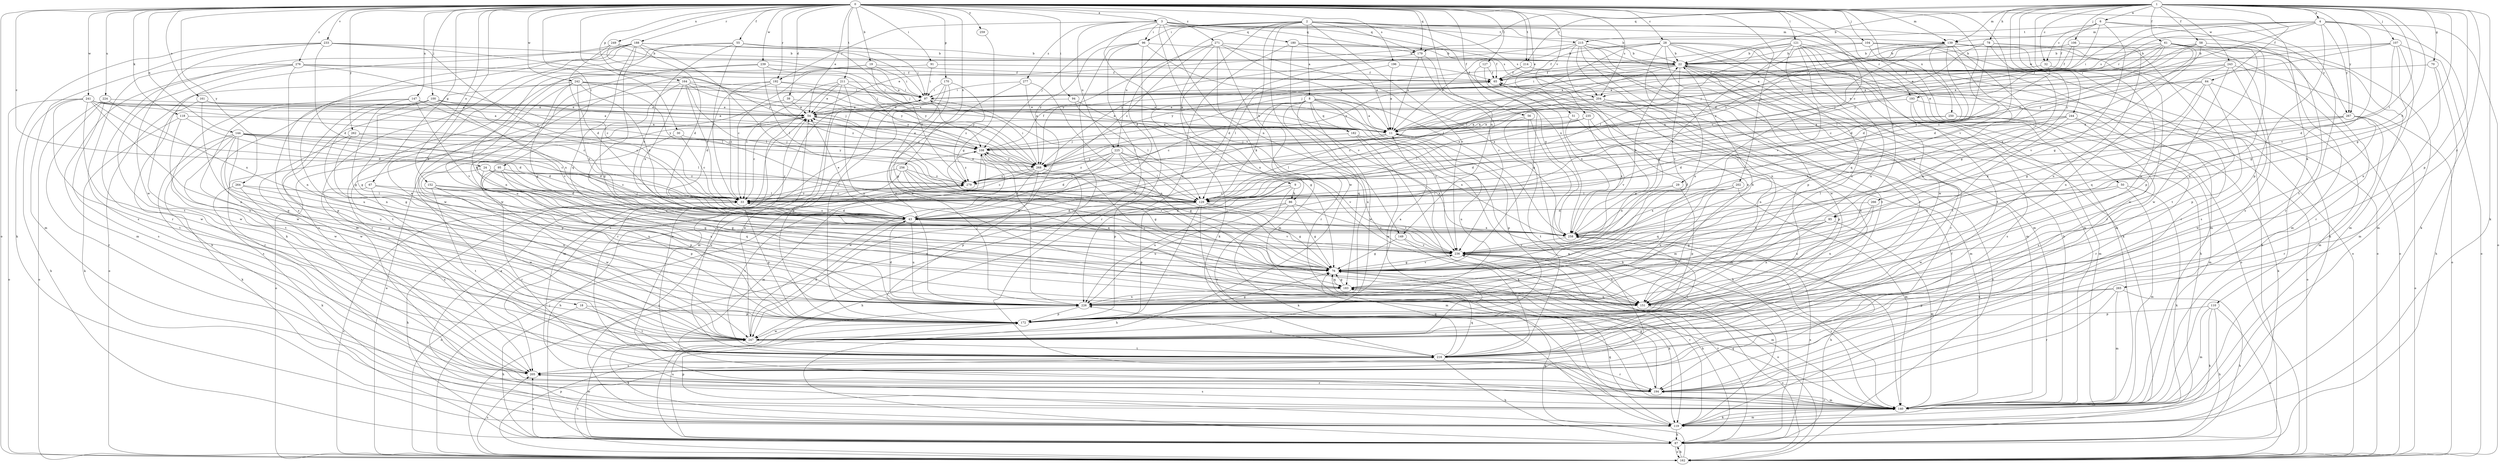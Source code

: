 strict digraph  {
0;
1;
2;
3;
4;
6;
8;
9;
11;
18;
19;
22;
24;
28;
29;
30;
32;
33;
39;
43;
50;
51;
54;
55;
56;
58;
61;
64;
65;
67;
70;
76;
78;
85;
86;
87;
91;
94;
95;
96;
97;
100;
104;
106;
107;
108;
110;
118;
119;
121;
127;
129;
139;
140;
144;
147;
149;
151;
152;
161;
162;
164;
170;
172;
179;
180;
182;
183;
188;
192;
193;
194;
196;
202;
204;
205;
211;
214;
215;
216;
224;
225;
226;
233;
235;
236;
239;
241;
242;
243;
244;
247;
249;
250;
256;
258;
259;
262;
264;
265;
266;
267;
268;
271;
276;
277;
279;
0 -> 3  [label=a];
0 -> 18  [label=b];
0 -> 19  [label=b];
0 -> 24  [label=c];
0 -> 28  [label=c];
0 -> 29  [label=c];
0 -> 30  [label=c];
0 -> 39  [label=d];
0 -> 50  [label=e];
0 -> 51  [label=e];
0 -> 54  [label=e];
0 -> 55  [label=f];
0 -> 56  [label=f];
0 -> 67  [label=g];
0 -> 91  [label=i];
0 -> 94  [label=i];
0 -> 95  [label=i];
0 -> 100  [label=j];
0 -> 104  [label=j];
0 -> 110  [label=k];
0 -> 118  [label=k];
0 -> 121  [label=l];
0 -> 127  [label=l];
0 -> 139  [label=m];
0 -> 144  [label=n];
0 -> 147  [label=n];
0 -> 149  [label=n];
0 -> 152  [label=o];
0 -> 161  [label=o];
0 -> 162  [label=o];
0 -> 164  [label=p];
0 -> 170  [label=p];
0 -> 179  [label=q];
0 -> 188  [label=r];
0 -> 192  [label=r];
0 -> 196  [label=s];
0 -> 202  [label=s];
0 -> 204  [label=s];
0 -> 211  [label=t];
0 -> 214  [label=t];
0 -> 224  [label=u];
0 -> 233  [label=v];
0 -> 235  [label=v];
0 -> 236  [label=v];
0 -> 239  [label=w];
0 -> 241  [label=w];
0 -> 242  [label=w];
0 -> 249  [label=x];
0 -> 250  [label=x];
0 -> 256  [label=x];
0 -> 258  [label=x];
0 -> 259  [label=y];
0 -> 262  [label=y];
0 -> 264  [label=y];
0 -> 271  [label=z];
0 -> 276  [label=z];
1 -> 4  [label=a];
1 -> 6  [label=a];
1 -> 22  [label=b];
1 -> 32  [label=c];
1 -> 58  [label=f];
1 -> 61  [label=f];
1 -> 64  [label=f];
1 -> 70  [label=g];
1 -> 76  [label=g];
1 -> 78  [label=h];
1 -> 85  [label=h];
1 -> 106  [label=j];
1 -> 107  [label=j];
1 -> 119  [label=k];
1 -> 129  [label=l];
1 -> 139  [label=m];
1 -> 172  [label=p];
1 -> 179  [label=q];
1 -> 214  [label=t];
1 -> 243  [label=w];
1 -> 244  [label=w];
1 -> 247  [label=w];
1 -> 265  [label=y];
1 -> 266  [label=y];
1 -> 267  [label=y];
2 -> 8  [label=a];
2 -> 9  [label=a];
2 -> 22  [label=b];
2 -> 43  [label=d];
2 -> 85  [label=h];
2 -> 86  [label=h];
2 -> 96  [label=i];
2 -> 108  [label=j];
2 -> 179  [label=q];
2 -> 204  [label=s];
2 -> 225  [label=u];
2 -> 236  [label=v];
2 -> 247  [label=w];
2 -> 258  [label=x];
2 -> 267  [label=y];
3 -> 96  [label=i];
3 -> 139  [label=m];
3 -> 149  [label=n];
3 -> 151  [label=n];
3 -> 179  [label=q];
3 -> 180  [label=q];
3 -> 192  [label=r];
3 -> 193  [label=r];
3 -> 204  [label=s];
3 -> 215  [label=t];
3 -> 225  [label=u];
3 -> 236  [label=v];
3 -> 277  [label=z];
4 -> 97  [label=i];
4 -> 119  [label=k];
4 -> 139  [label=m];
4 -> 162  [label=o];
4 -> 172  [label=p];
4 -> 193  [label=r];
4 -> 204  [label=s];
4 -> 236  [label=v];
4 -> 267  [label=y];
4 -> 279  [label=z];
6 -> 11  [label=a];
6 -> 32  [label=c];
6 -> 65  [label=f];
6 -> 76  [label=g];
6 -> 194  [label=r];
6 -> 215  [label=t];
6 -> 216  [label=t];
8 -> 11  [label=a];
8 -> 33  [label=c];
8 -> 54  [label=e];
8 -> 119  [label=k];
8 -> 129  [label=l];
8 -> 140  [label=m];
8 -> 182  [label=q];
8 -> 183  [label=q];
8 -> 226  [label=u];
8 -> 236  [label=v];
8 -> 247  [label=w];
9 -> 33  [label=c];
9 -> 86  [label=h];
9 -> 119  [label=k];
9 -> 226  [label=u];
11 -> 108  [label=j];
11 -> 129  [label=l];
11 -> 172  [label=p];
11 -> 226  [label=u];
18 -> 87  [label=h];
18 -> 172  [label=p];
18 -> 216  [label=t];
19 -> 33  [label=c];
19 -> 65  [label=f];
19 -> 97  [label=i];
19 -> 194  [label=r];
19 -> 279  [label=z];
22 -> 65  [label=f];
22 -> 87  [label=h];
22 -> 97  [label=i];
22 -> 129  [label=l];
22 -> 162  [label=o];
22 -> 194  [label=r];
22 -> 216  [label=t];
22 -> 236  [label=v];
22 -> 268  [label=y];
24 -> 33  [label=c];
24 -> 43  [label=d];
24 -> 183  [label=q];
24 -> 226  [label=u];
24 -> 279  [label=z];
28 -> 22  [label=b];
28 -> 54  [label=e];
28 -> 65  [label=f];
28 -> 87  [label=h];
28 -> 119  [label=k];
28 -> 129  [label=l];
28 -> 140  [label=m];
28 -> 151  [label=n];
28 -> 216  [label=t];
28 -> 226  [label=u];
29 -> 129  [label=l];
29 -> 172  [label=p];
29 -> 258  [label=x];
30 -> 33  [label=c];
30 -> 108  [label=j];
30 -> 172  [label=p];
32 -> 33  [label=c];
32 -> 65  [label=f];
32 -> 247  [label=w];
33 -> 43  [label=d];
33 -> 87  [label=h];
33 -> 172  [label=p];
33 -> 279  [label=z];
39 -> 11  [label=a];
39 -> 54  [label=e];
39 -> 194  [label=r];
43 -> 33  [label=c];
43 -> 54  [label=e];
43 -> 162  [label=o];
43 -> 226  [label=u];
43 -> 236  [label=v];
43 -> 258  [label=x];
50 -> 119  [label=k];
50 -> 129  [label=l];
50 -> 140  [label=m];
50 -> 247  [label=w];
51 -> 11  [label=a];
51 -> 76  [label=g];
51 -> 236  [label=v];
54 -> 11  [label=a];
54 -> 33  [label=c];
54 -> 162  [label=o];
55 -> 22  [label=b];
55 -> 33  [label=c];
55 -> 97  [label=i];
55 -> 108  [label=j];
55 -> 183  [label=q];
55 -> 247  [label=w];
55 -> 258  [label=x];
56 -> 11  [label=a];
56 -> 87  [label=h];
56 -> 140  [label=m];
56 -> 216  [label=t];
58 -> 11  [label=a];
58 -> 22  [label=b];
58 -> 43  [label=d];
58 -> 97  [label=i];
58 -> 140  [label=m];
58 -> 151  [label=n];
58 -> 172  [label=p];
61 -> 11  [label=a];
61 -> 22  [label=b];
61 -> 33  [label=c];
61 -> 54  [label=e];
61 -> 140  [label=m];
61 -> 194  [label=r];
61 -> 205  [label=s];
61 -> 236  [label=v];
61 -> 258  [label=x];
61 -> 268  [label=y];
64 -> 54  [label=e];
64 -> 76  [label=g];
64 -> 97  [label=i];
64 -> 140  [label=m];
64 -> 172  [label=p];
64 -> 183  [label=q];
65 -> 97  [label=i];
65 -> 247  [label=w];
65 -> 258  [label=x];
67 -> 76  [label=g];
67 -> 129  [label=l];
67 -> 205  [label=s];
67 -> 247  [label=w];
70 -> 65  [label=f];
70 -> 87  [label=h];
70 -> 140  [label=m];
76 -> 108  [label=j];
76 -> 119  [label=k];
76 -> 140  [label=m];
76 -> 183  [label=q];
76 -> 236  [label=v];
78 -> 22  [label=b];
78 -> 43  [label=d];
78 -> 76  [label=g];
78 -> 108  [label=j];
78 -> 140  [label=m];
78 -> 216  [label=t];
78 -> 268  [label=y];
85 -> 76  [label=g];
85 -> 140  [label=m];
85 -> 151  [label=n];
85 -> 226  [label=u];
85 -> 258  [label=x];
86 -> 43  [label=d];
86 -> 76  [label=g];
86 -> 216  [label=t];
86 -> 226  [label=u];
86 -> 236  [label=v];
87 -> 162  [label=o];
87 -> 205  [label=s];
87 -> 226  [label=u];
87 -> 236  [label=v];
87 -> 247  [label=w];
87 -> 258  [label=x];
91 -> 65  [label=f];
91 -> 97  [label=i];
91 -> 247  [label=w];
94 -> 54  [label=e];
94 -> 76  [label=g];
94 -> 129  [label=l];
95 -> 172  [label=p];
95 -> 194  [label=r];
95 -> 226  [label=u];
95 -> 236  [label=v];
95 -> 279  [label=z];
96 -> 22  [label=b];
96 -> 162  [label=o];
96 -> 194  [label=r];
96 -> 247  [label=w];
96 -> 258  [label=x];
96 -> 268  [label=y];
97 -> 54  [label=e];
97 -> 129  [label=l];
97 -> 140  [label=m];
97 -> 172  [label=p];
97 -> 216  [label=t];
100 -> 11  [label=a];
100 -> 33  [label=c];
100 -> 54  [label=e];
100 -> 76  [label=g];
100 -> 151  [label=n];
100 -> 172  [label=p];
100 -> 236  [label=v];
100 -> 247  [label=w];
104 -> 11  [label=a];
104 -> 22  [label=b];
104 -> 140  [label=m];
104 -> 162  [label=o];
104 -> 194  [label=r];
106 -> 22  [label=b];
106 -> 65  [label=f];
106 -> 97  [label=i];
106 -> 226  [label=u];
107 -> 11  [label=a];
107 -> 22  [label=b];
107 -> 43  [label=d];
107 -> 76  [label=g];
107 -> 151  [label=n];
107 -> 162  [label=o];
107 -> 268  [label=y];
108 -> 54  [label=e];
108 -> 65  [label=f];
108 -> 76  [label=g];
108 -> 140  [label=m];
108 -> 226  [label=u];
108 -> 247  [label=w];
108 -> 268  [label=y];
108 -> 279  [label=z];
110 -> 87  [label=h];
110 -> 119  [label=k];
110 -> 140  [label=m];
110 -> 162  [label=o];
110 -> 172  [label=p];
118 -> 11  [label=a];
118 -> 43  [label=d];
118 -> 119  [label=k];
118 -> 226  [label=u];
119 -> 54  [label=e];
119 -> 65  [label=f];
119 -> 87  [label=h];
119 -> 140  [label=m];
119 -> 172  [label=p];
119 -> 183  [label=q];
119 -> 236  [label=v];
119 -> 279  [label=z];
121 -> 22  [label=b];
121 -> 108  [label=j];
121 -> 129  [label=l];
121 -> 140  [label=m];
121 -> 151  [label=n];
121 -> 162  [label=o];
121 -> 183  [label=q];
121 -> 216  [label=t];
121 -> 236  [label=v];
121 -> 247  [label=w];
121 -> 258  [label=x];
127 -> 65  [label=f];
127 -> 76  [label=g];
127 -> 151  [label=n];
129 -> 43  [label=d];
129 -> 54  [label=e];
129 -> 76  [label=g];
129 -> 87  [label=h];
129 -> 140  [label=m];
129 -> 172  [label=p];
129 -> 236  [label=v];
139 -> 11  [label=a];
139 -> 22  [label=b];
139 -> 33  [label=c];
139 -> 43  [label=d];
139 -> 76  [label=g];
139 -> 119  [label=k];
139 -> 129  [label=l];
139 -> 162  [label=o];
139 -> 194  [label=r];
139 -> 226  [label=u];
139 -> 279  [label=z];
140 -> 22  [label=b];
140 -> 119  [label=k];
140 -> 183  [label=q];
140 -> 194  [label=r];
140 -> 205  [label=s];
140 -> 236  [label=v];
144 -> 33  [label=c];
144 -> 43  [label=d];
144 -> 108  [label=j];
144 -> 119  [label=k];
144 -> 129  [label=l];
144 -> 172  [label=p];
144 -> 205  [label=s];
144 -> 226  [label=u];
144 -> 247  [label=w];
144 -> 268  [label=y];
147 -> 11  [label=a];
147 -> 54  [label=e];
147 -> 76  [label=g];
147 -> 216  [label=t];
147 -> 226  [label=u];
147 -> 236  [label=v];
147 -> 258  [label=x];
149 -> 76  [label=g];
149 -> 216  [label=t];
149 -> 236  [label=v];
151 -> 108  [label=j];
151 -> 162  [label=o];
152 -> 129  [label=l];
152 -> 172  [label=p];
152 -> 183  [label=q];
152 -> 216  [label=t];
152 -> 226  [label=u];
152 -> 247  [label=w];
161 -> 11  [label=a];
161 -> 54  [label=e];
161 -> 172  [label=p];
161 -> 247  [label=w];
162 -> 33  [label=c];
162 -> 54  [label=e];
162 -> 76  [label=g];
162 -> 87  [label=h];
162 -> 108  [label=j];
162 -> 172  [label=p];
162 -> 205  [label=s];
162 -> 216  [label=t];
164 -> 33  [label=c];
164 -> 76  [label=g];
164 -> 97  [label=i];
164 -> 108  [label=j];
164 -> 129  [label=l];
164 -> 162  [label=o];
164 -> 258  [label=x];
164 -> 268  [label=y];
170 -> 76  [label=g];
170 -> 97  [label=i];
170 -> 151  [label=n];
170 -> 205  [label=s];
170 -> 279  [label=z];
172 -> 76  [label=g];
172 -> 97  [label=i];
172 -> 247  [label=w];
179 -> 11  [label=a];
179 -> 43  [label=d];
179 -> 236  [label=v];
179 -> 258  [label=x];
180 -> 11  [label=a];
180 -> 22  [label=b];
180 -> 65  [label=f];
180 -> 226  [label=u];
180 -> 236  [label=v];
182 -> 108  [label=j];
182 -> 119  [label=k];
182 -> 247  [label=w];
182 -> 258  [label=x];
183 -> 65  [label=f];
183 -> 76  [label=g];
183 -> 151  [label=n];
183 -> 226  [label=u];
188 -> 22  [label=b];
188 -> 43  [label=d];
188 -> 87  [label=h];
188 -> 97  [label=i];
188 -> 119  [label=k];
188 -> 129  [label=l];
188 -> 140  [label=m];
188 -> 151  [label=n];
188 -> 183  [label=q];
188 -> 205  [label=s];
192 -> 33  [label=c];
192 -> 43  [label=d];
192 -> 97  [label=i];
192 -> 216  [label=t];
192 -> 268  [label=y];
192 -> 279  [label=z];
193 -> 54  [label=e];
193 -> 140  [label=m];
193 -> 162  [label=o];
193 -> 205  [label=s];
194 -> 76  [label=g];
194 -> 140  [label=m];
196 -> 11  [label=a];
196 -> 65  [label=f];
196 -> 129  [label=l];
202 -> 129  [label=l];
202 -> 140  [label=m];
202 -> 183  [label=q];
202 -> 226  [label=u];
202 -> 258  [label=x];
204 -> 33  [label=c];
204 -> 54  [label=e];
204 -> 140  [label=m];
204 -> 151  [label=n];
204 -> 162  [label=o];
205 -> 11  [label=a];
205 -> 194  [label=r];
211 -> 11  [label=a];
211 -> 33  [label=c];
211 -> 54  [label=e];
211 -> 97  [label=i];
211 -> 140  [label=m];
211 -> 151  [label=n];
211 -> 194  [label=r];
214 -> 65  [label=f];
214 -> 140  [label=m];
214 -> 268  [label=y];
215 -> 11  [label=a];
215 -> 22  [label=b];
215 -> 76  [label=g];
215 -> 140  [label=m];
215 -> 151  [label=n];
215 -> 172  [label=p];
215 -> 216  [label=t];
215 -> 247  [label=w];
215 -> 268  [label=y];
216 -> 54  [label=e];
216 -> 76  [label=g];
216 -> 87  [label=h];
216 -> 183  [label=q];
216 -> 194  [label=r];
216 -> 205  [label=s];
216 -> 226  [label=u];
224 -> 54  [label=e];
224 -> 162  [label=o];
224 -> 194  [label=r];
224 -> 205  [label=s];
224 -> 258  [label=x];
225 -> 33  [label=c];
225 -> 43  [label=d];
225 -> 129  [label=l];
225 -> 172  [label=p];
225 -> 236  [label=v];
225 -> 258  [label=x];
225 -> 268  [label=y];
225 -> 279  [label=z];
226 -> 11  [label=a];
226 -> 22  [label=b];
226 -> 43  [label=d];
226 -> 108  [label=j];
226 -> 172  [label=p];
233 -> 22  [label=b];
233 -> 33  [label=c];
233 -> 43  [label=d];
233 -> 119  [label=k];
233 -> 140  [label=m];
233 -> 247  [label=w];
233 -> 268  [label=y];
235 -> 11  [label=a];
235 -> 129  [label=l];
235 -> 172  [label=p];
235 -> 258  [label=x];
235 -> 279  [label=z];
236 -> 76  [label=g];
236 -> 87  [label=h];
236 -> 151  [label=n];
236 -> 162  [label=o];
239 -> 65  [label=f];
239 -> 129  [label=l];
239 -> 151  [label=n];
239 -> 247  [label=w];
239 -> 268  [label=y];
241 -> 11  [label=a];
241 -> 33  [label=c];
241 -> 43  [label=d];
241 -> 54  [label=e];
241 -> 87  [label=h];
241 -> 151  [label=n];
241 -> 162  [label=o];
241 -> 216  [label=t];
241 -> 247  [label=w];
241 -> 268  [label=y];
242 -> 11  [label=a];
242 -> 43  [label=d];
242 -> 76  [label=g];
242 -> 97  [label=i];
242 -> 129  [label=l];
242 -> 205  [label=s];
242 -> 226  [label=u];
242 -> 258  [label=x];
243 -> 65  [label=f];
243 -> 108  [label=j];
243 -> 151  [label=n];
243 -> 162  [label=o];
243 -> 205  [label=s];
243 -> 247  [label=w];
244 -> 11  [label=a];
244 -> 43  [label=d];
244 -> 119  [label=k];
244 -> 205  [label=s];
244 -> 226  [label=u];
244 -> 258  [label=x];
247 -> 43  [label=d];
247 -> 54  [label=e];
247 -> 119  [label=k];
247 -> 216  [label=t];
249 -> 11  [label=a];
249 -> 22  [label=b];
249 -> 43  [label=d];
249 -> 108  [label=j];
249 -> 194  [label=r];
250 -> 11  [label=a];
250 -> 43  [label=d];
250 -> 140  [label=m];
250 -> 194  [label=r];
256 -> 33  [label=c];
256 -> 76  [label=g];
256 -> 87  [label=h];
256 -> 183  [label=q];
256 -> 236  [label=v];
256 -> 279  [label=z];
258 -> 22  [label=b];
258 -> 87  [label=h];
258 -> 216  [label=t];
258 -> 236  [label=v];
259 -> 76  [label=g];
262 -> 43  [label=d];
262 -> 76  [label=g];
262 -> 108  [label=j];
262 -> 247  [label=w];
264 -> 119  [label=k];
264 -> 129  [label=l];
264 -> 205  [label=s];
264 -> 226  [label=u];
265 -> 87  [label=h];
265 -> 140  [label=m];
265 -> 151  [label=n];
265 -> 172  [label=p];
265 -> 194  [label=r];
266 -> 43  [label=d];
266 -> 151  [label=n];
266 -> 226  [label=u];
267 -> 11  [label=a];
267 -> 129  [label=l];
267 -> 162  [label=o];
267 -> 194  [label=r];
267 -> 247  [label=w];
267 -> 258  [label=x];
268 -> 33  [label=c];
268 -> 43  [label=d];
268 -> 87  [label=h];
268 -> 97  [label=i];
268 -> 172  [label=p];
268 -> 279  [label=z];
271 -> 11  [label=a];
271 -> 22  [label=b];
271 -> 119  [label=k];
271 -> 140  [label=m];
271 -> 194  [label=r];
271 -> 258  [label=x];
271 -> 268  [label=y];
271 -> 279  [label=z];
276 -> 33  [label=c];
276 -> 65  [label=f];
276 -> 140  [label=m];
276 -> 151  [label=n];
276 -> 205  [label=s];
276 -> 216  [label=t];
276 -> 268  [label=y];
277 -> 97  [label=i];
277 -> 151  [label=n];
277 -> 226  [label=u];
277 -> 247  [label=w];
279 -> 33  [label=c];
279 -> 216  [label=t];
}
